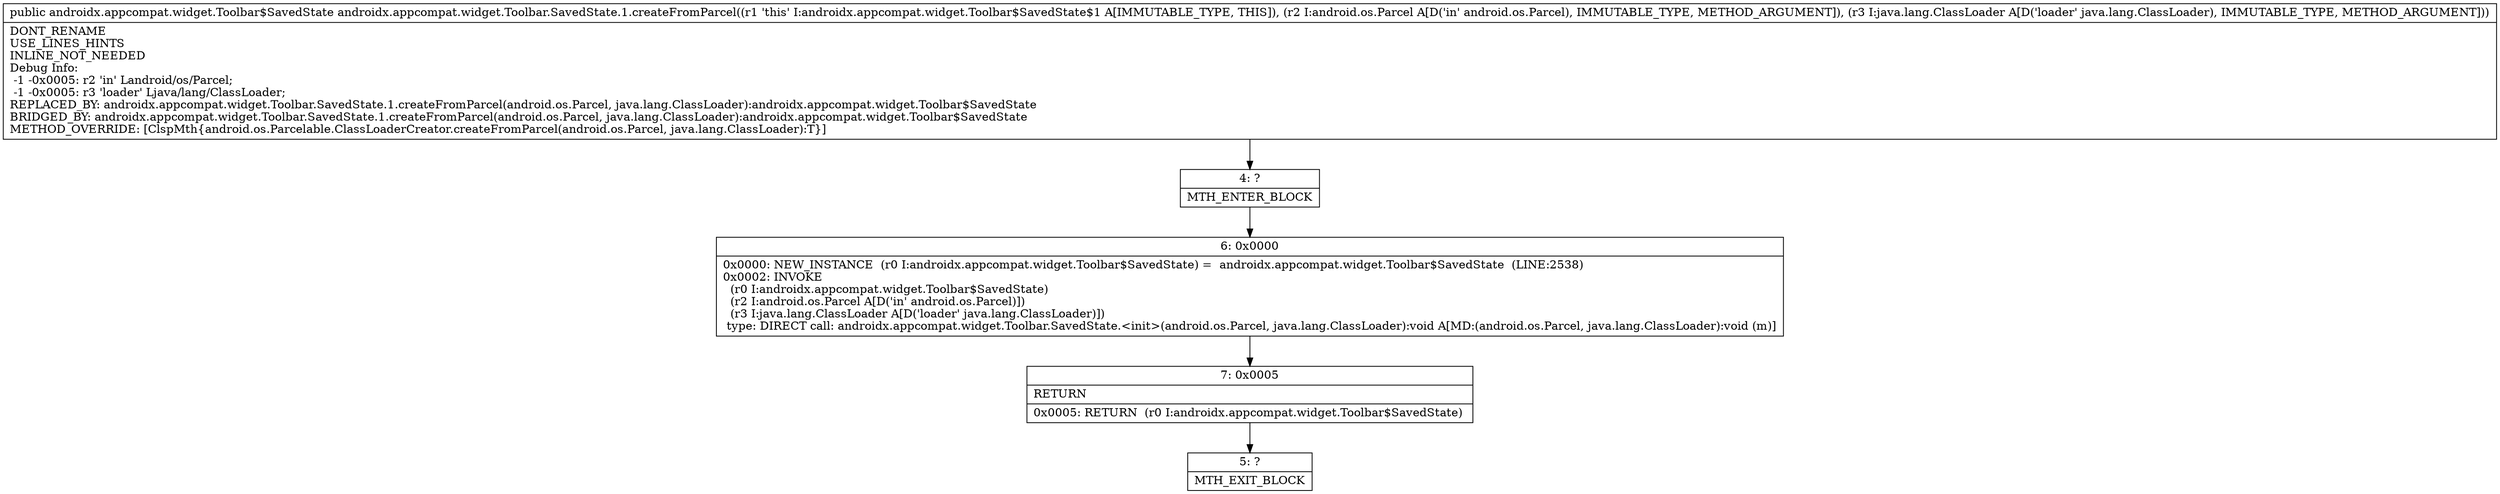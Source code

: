 digraph "CFG forandroidx.appcompat.widget.Toolbar.SavedState.1.createFromParcel(Landroid\/os\/Parcel;Ljava\/lang\/ClassLoader;)Landroidx\/appcompat\/widget\/Toolbar$SavedState;" {
Node_4 [shape=record,label="{4\:\ ?|MTH_ENTER_BLOCK\l}"];
Node_6 [shape=record,label="{6\:\ 0x0000|0x0000: NEW_INSTANCE  (r0 I:androidx.appcompat.widget.Toolbar$SavedState) =  androidx.appcompat.widget.Toolbar$SavedState  (LINE:2538)\l0x0002: INVOKE  \l  (r0 I:androidx.appcompat.widget.Toolbar$SavedState)\l  (r2 I:android.os.Parcel A[D('in' android.os.Parcel)])\l  (r3 I:java.lang.ClassLoader A[D('loader' java.lang.ClassLoader)])\l type: DIRECT call: androidx.appcompat.widget.Toolbar.SavedState.\<init\>(android.os.Parcel, java.lang.ClassLoader):void A[MD:(android.os.Parcel, java.lang.ClassLoader):void (m)]\l}"];
Node_7 [shape=record,label="{7\:\ 0x0005|RETURN\l|0x0005: RETURN  (r0 I:androidx.appcompat.widget.Toolbar$SavedState) \l}"];
Node_5 [shape=record,label="{5\:\ ?|MTH_EXIT_BLOCK\l}"];
MethodNode[shape=record,label="{public androidx.appcompat.widget.Toolbar$SavedState androidx.appcompat.widget.Toolbar.SavedState.1.createFromParcel((r1 'this' I:androidx.appcompat.widget.Toolbar$SavedState$1 A[IMMUTABLE_TYPE, THIS]), (r2 I:android.os.Parcel A[D('in' android.os.Parcel), IMMUTABLE_TYPE, METHOD_ARGUMENT]), (r3 I:java.lang.ClassLoader A[D('loader' java.lang.ClassLoader), IMMUTABLE_TYPE, METHOD_ARGUMENT]))  | DONT_RENAME\lUSE_LINES_HINTS\lINLINE_NOT_NEEDED\lDebug Info:\l  \-1 \-0x0005: r2 'in' Landroid\/os\/Parcel;\l  \-1 \-0x0005: r3 'loader' Ljava\/lang\/ClassLoader;\lREPLACED_BY: androidx.appcompat.widget.Toolbar.SavedState.1.createFromParcel(android.os.Parcel, java.lang.ClassLoader):androidx.appcompat.widget.Toolbar$SavedState\lBRIDGED_BY: androidx.appcompat.widget.Toolbar.SavedState.1.createFromParcel(android.os.Parcel, java.lang.ClassLoader):androidx.appcompat.widget.Toolbar$SavedState\lMETHOD_OVERRIDE: [ClspMth\{android.os.Parcelable.ClassLoaderCreator.createFromParcel(android.os.Parcel, java.lang.ClassLoader):T\}]\l}"];
MethodNode -> Node_4;Node_4 -> Node_6;
Node_6 -> Node_7;
Node_7 -> Node_5;
}

